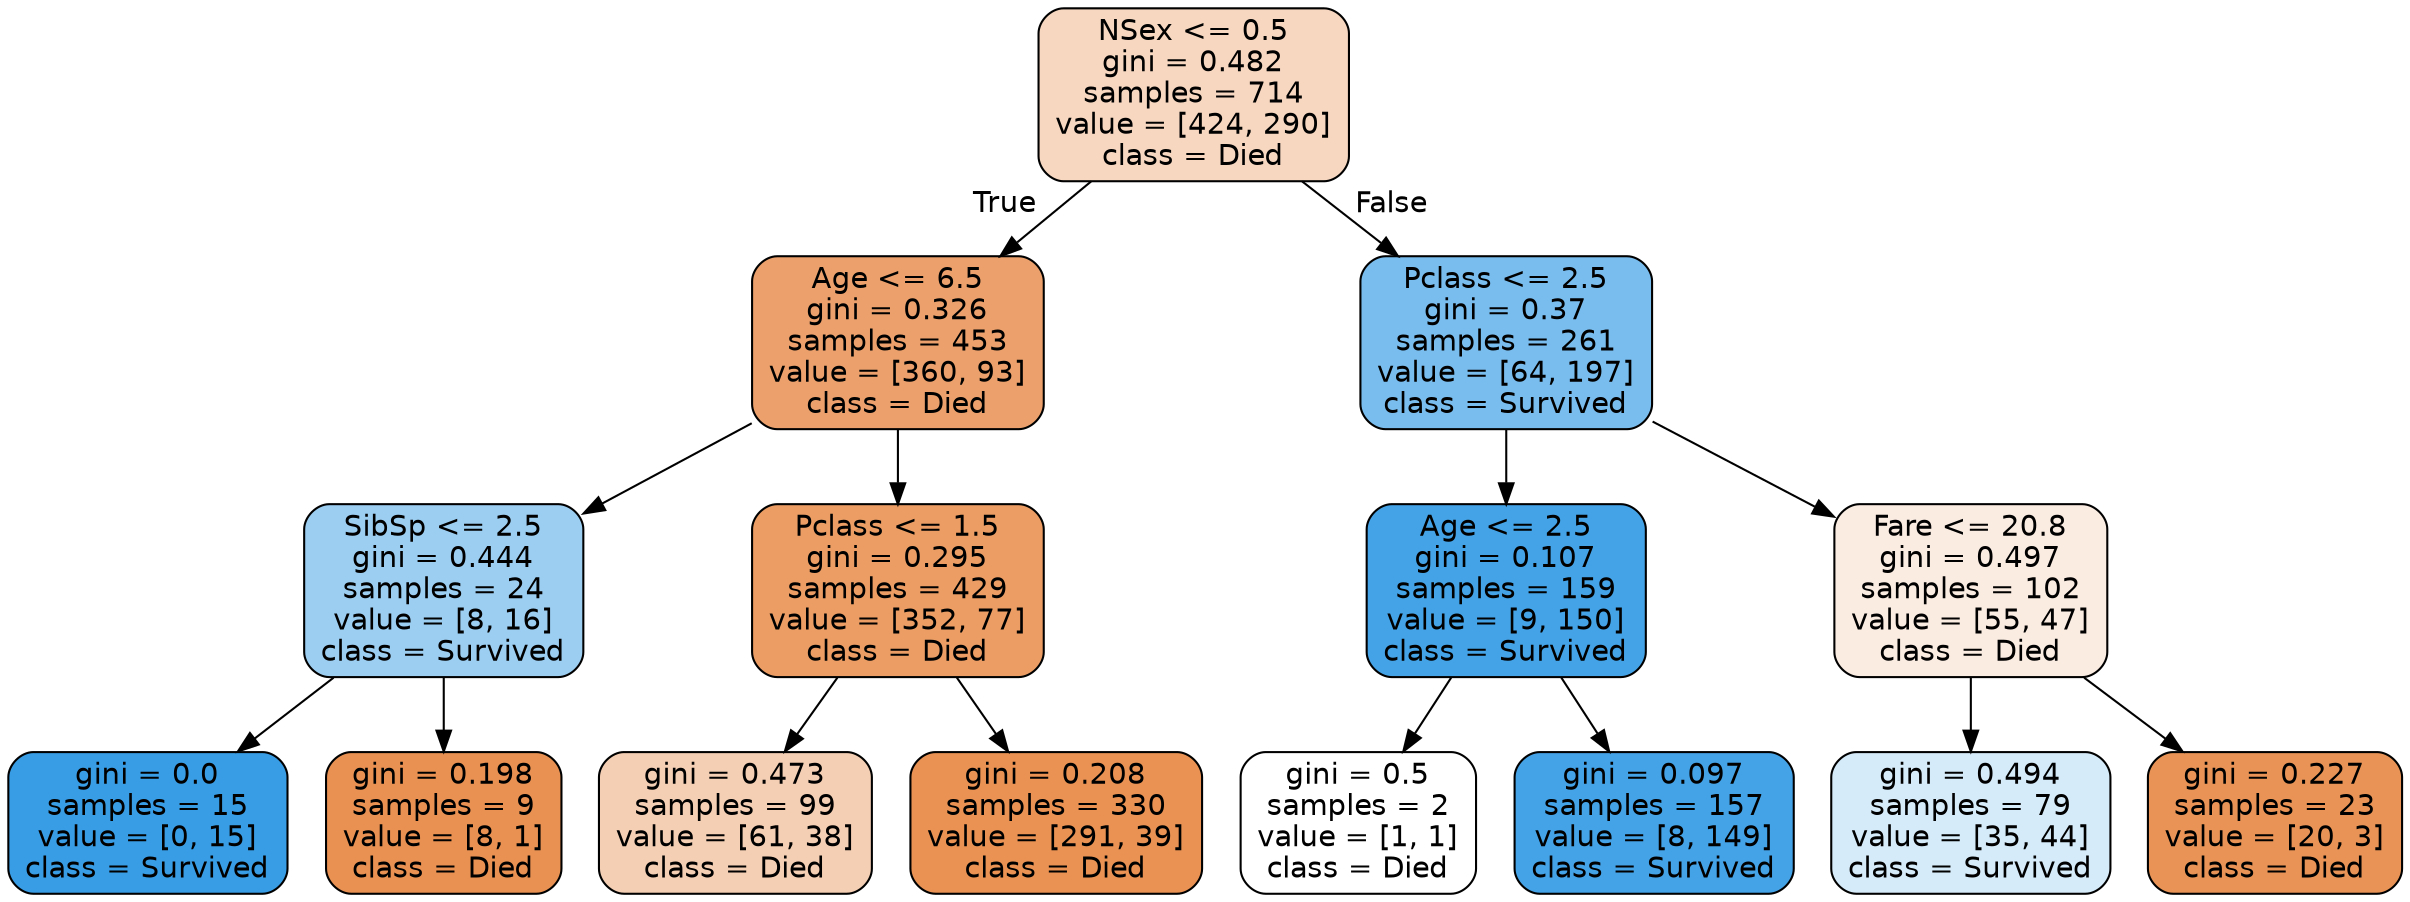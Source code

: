 digraph Tree {
node [shape=box, style="filled, rounded", color="black", fontname=helvetica] ;
edge [fontname=helvetica] ;
0 [label="NSex <= 0.5\ngini = 0.482\nsamples = 714\nvalue = [424, 290]\nclass = Died", fillcolor="#e5813951"] ;
1 [label="Age <= 6.5\ngini = 0.326\nsamples = 453\nvalue = [360, 93]\nclass = Died", fillcolor="#e58139bd"] ;
0 -> 1 [labeldistance=2.5, labelangle=45, headlabel="True"] ;
2 [label="SibSp <= 2.5\ngini = 0.444\nsamples = 24\nvalue = [8, 16]\nclass = Survived", fillcolor="#399de57f"] ;
1 -> 2 ;
3 [label="gini = 0.0\nsamples = 15\nvalue = [0, 15]\nclass = Survived", fillcolor="#399de5ff"] ;
2 -> 3 ;
4 [label="gini = 0.198\nsamples = 9\nvalue = [8, 1]\nclass = Died", fillcolor="#e58139df"] ;
2 -> 4 ;
5 [label="Pclass <= 1.5\ngini = 0.295\nsamples = 429\nvalue = [352, 77]\nclass = Died", fillcolor="#e58139c7"] ;
1 -> 5 ;
6 [label="gini = 0.473\nsamples = 99\nvalue = [61, 38]\nclass = Died", fillcolor="#e5813960"] ;
5 -> 6 ;
7 [label="gini = 0.208\nsamples = 330\nvalue = [291, 39]\nclass = Died", fillcolor="#e58139dd"] ;
5 -> 7 ;
8 [label="Pclass <= 2.5\ngini = 0.37\nsamples = 261\nvalue = [64, 197]\nclass = Survived", fillcolor="#399de5ac"] ;
0 -> 8 [labeldistance=2.5, labelangle=-45, headlabel="False"] ;
9 [label="Age <= 2.5\ngini = 0.107\nsamples = 159\nvalue = [9, 150]\nclass = Survived", fillcolor="#399de5f0"] ;
8 -> 9 ;
10 [label="gini = 0.5\nsamples = 2\nvalue = [1, 1]\nclass = Died", fillcolor="#e5813900"] ;
9 -> 10 ;
11 [label="gini = 0.097\nsamples = 157\nvalue = [8, 149]\nclass = Survived", fillcolor="#399de5f1"] ;
9 -> 11 ;
12 [label="Fare <= 20.8\ngini = 0.497\nsamples = 102\nvalue = [55, 47]\nclass = Died", fillcolor="#e5813925"] ;
8 -> 12 ;
13 [label="gini = 0.494\nsamples = 79\nvalue = [35, 44]\nclass = Survived", fillcolor="#399de534"] ;
12 -> 13 ;
14 [label="gini = 0.227\nsamples = 23\nvalue = [20, 3]\nclass = Died", fillcolor="#e58139d9"] ;
12 -> 14 ;
}